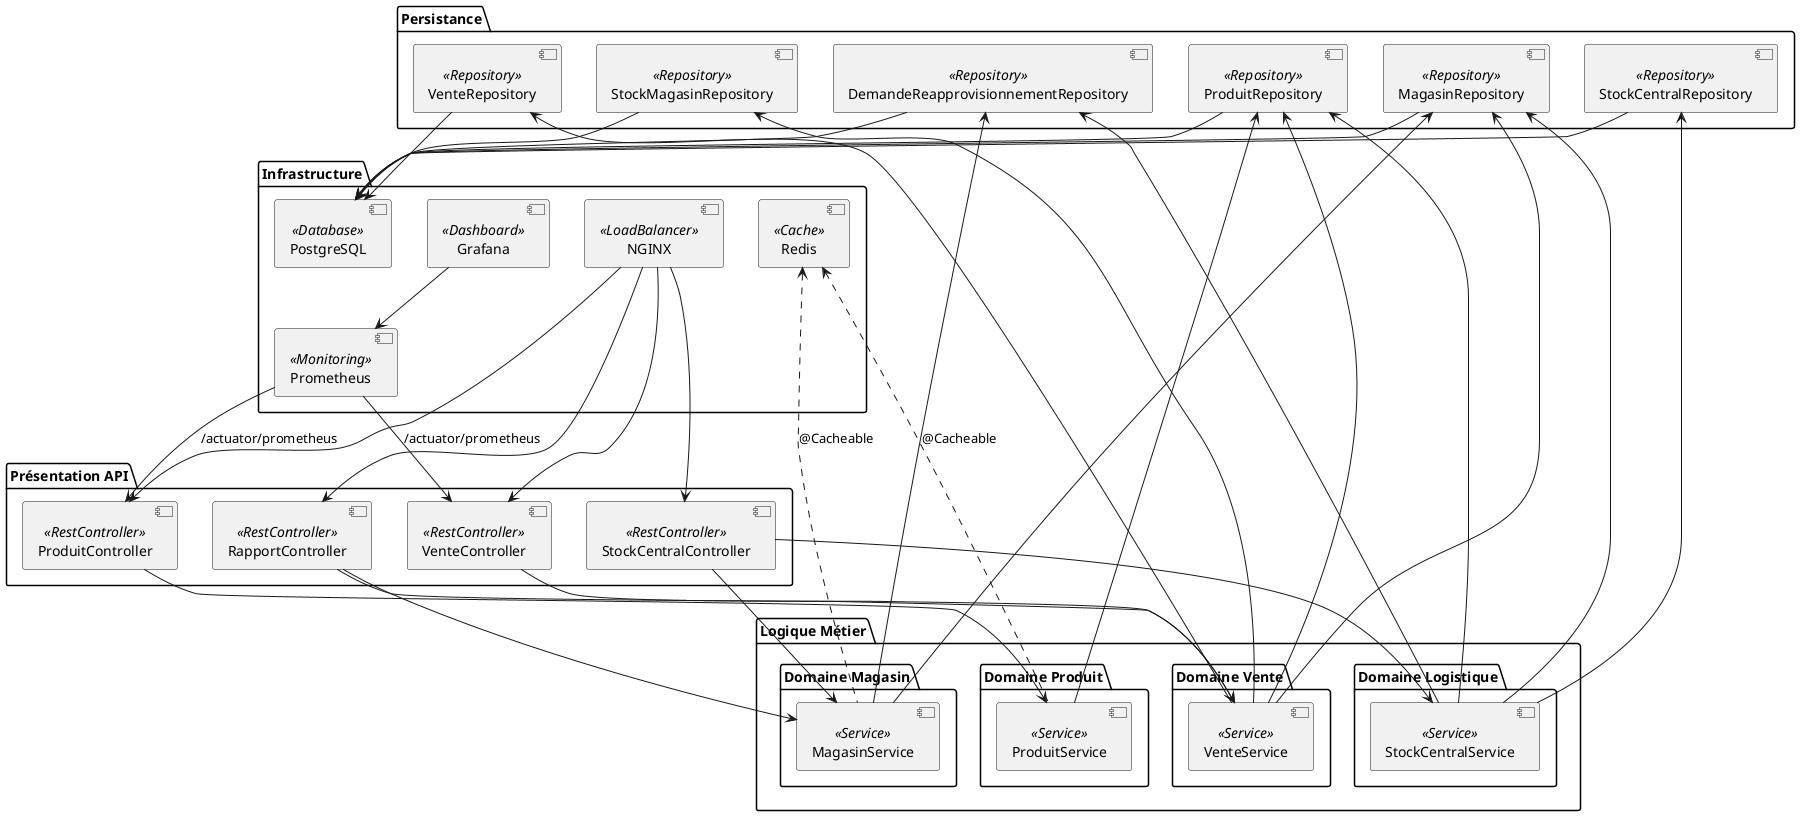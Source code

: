 @startuml

package "Infrastructure" {
  [NGINX] <<LoadBalancer>>
  [Redis] <<Cache>>
  [Prometheus] <<Monitoring>>
  [Grafana] <<Dashboard>>
  [PostgreSQL] <<Database>>
}

package "Présentation API" {
  [VenteController] <<RestController>>
  [RapportController] <<RestController>>
  [StockCentralController] <<RestController>>
  [ProduitController] <<RestController>>
}

package "Logique Métier" {
  package "Domaine Magasin" {
    [MagasinService] <<Service>>
  }
  package "Domaine Logistique" {
    [StockCentralService] <<Service>>
  }
  package "Domaine Vente" {
    [VenteService] <<Service>>
  }
  package "Domaine Produit" {
    [ProduitService] <<Service>>
  }
}

package "Persistance" {
  [MagasinRepository] <<Repository>>
  [VenteRepository] <<Repository>>
  [StockCentralRepository] <<Repository>>
  [DemandeReapprovisionnementRepository] <<Repository>>
  [ProduitRepository] <<Repository>>
  [StockMagasinRepository] <<Repository>>
}

' --- Relations ---

[NGINX] -down-> [VenteController]
[NGINX] -down-> [RapportController]
[NGINX] -down-> [StockCentralController]
[NGINX] -down-> [ProduitController]

[Prometheus] --> [VenteController] : /actuator/prometheus
[Prometheus] --> [ProduitController] : /actuator/prometheus
[Grafana] --> [Prometheus]

[Redis] <.. [MagasinService] : @Cacheable
[Redis] <.. [ProduitService] : @Cacheable

[VenteController] -down-> [VenteService]
[RapportController] -down-> [MagasinService]
[StockCentralController] -down-> [MagasinService]
[RapportController] -down-> [VenteService]
[StockCentralController] -down-> [StockCentralService]
[ProduitController] -down-> [ProduitService]

[MagasinService] -up-> [MagasinRepository]
[MagasinService] -up-> [DemandeReapprovisionnementRepository]
[StockCentralService] -up-> [StockCentralRepository]
[StockCentralService] -up-> [DemandeReapprovisionnementRepository]
[StockCentralService] -up-> [ProduitRepository]
[StockCentralService] -up-> [MagasinRepository]
[VenteService] -up-> [VenteRepository]
[VenteService] -up-> [MagasinRepository]
[VenteService] -up-> [ProduitRepository]
[VenteService] -up-> [StockMagasinRepository]
[ProduitService] -up-> [ProduitRepository]

[MagasinRepository] -down-> [PostgreSQL]
[VenteRepository] -down-> [PostgreSQL]
[StockCentralRepository] -down-> [PostgreSQL]
[DemandeReapprovisionnementRepository] -down-> [PostgreSQL]
[ProduitRepository] -down-> [PostgreSQL]
[StockMagasinRepository] -down-> [PostgreSQL]

@enduml